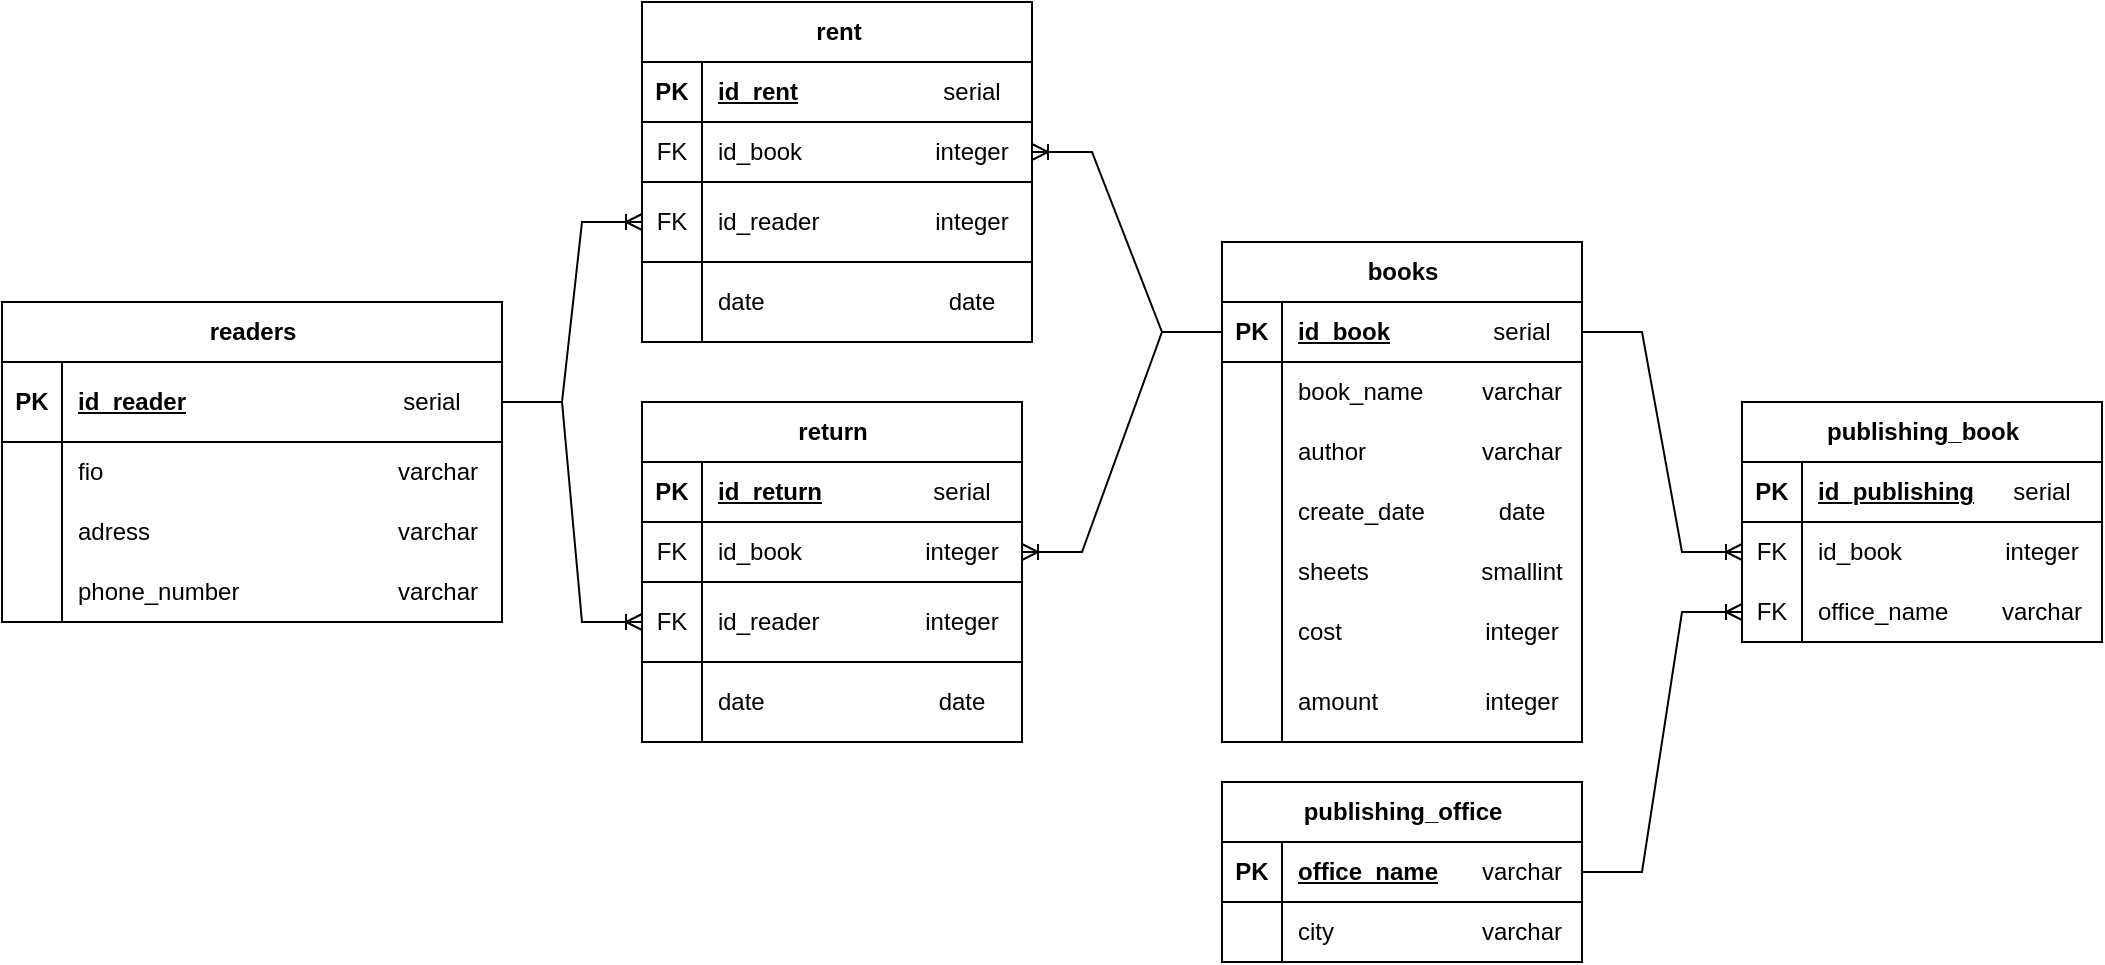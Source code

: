 <mxfile version="21.5.0" type="device">
  <diagram name="Страница 1" id="C9psjMXfkynIYIYjd8bd">
    <mxGraphModel dx="1235" dy="636" grid="1" gridSize="10" guides="1" tooltips="1" connect="1" arrows="1" fold="1" page="1" pageScale="1" pageWidth="827" pageHeight="1169" math="0" shadow="0">
      <root>
        <mxCell id="0" />
        <mxCell id="1" parent="0" />
        <mxCell id="lvax1TOjdz5wL03U1DEV-1" value="readers" style="shape=table;startSize=30;container=1;collapsible=1;childLayout=tableLayout;fixedRows=1;rowLines=0;fontStyle=1;align=center;resizeLast=1;html=1;top=0;columnLines=0;" parent="1" vertex="1">
          <mxGeometry y="220" width="250" height="160" as="geometry" />
        </mxCell>
        <mxCell id="lvax1TOjdz5wL03U1DEV-2" value="" style="shape=tableRow;horizontal=0;startSize=0;swimlaneHead=0;swimlaneBody=0;fillColor=none;collapsible=0;dropTarget=0;points=[[0,0.5],[1,0.5]];portConstraint=eastwest;top=0;left=0;right=0;bottom=1;" parent="lvax1TOjdz5wL03U1DEV-1" vertex="1">
          <mxGeometry y="30" width="250" height="40" as="geometry" />
        </mxCell>
        <mxCell id="lvax1TOjdz5wL03U1DEV-3" value="PK" style="shape=partialRectangle;connectable=0;fillColor=none;top=0;left=0;bottom=0;right=0;fontStyle=1;overflow=hidden;whiteSpace=wrap;html=1;" parent="lvax1TOjdz5wL03U1DEV-2" vertex="1">
          <mxGeometry width="30" height="40" as="geometry">
            <mxRectangle width="30" height="40" as="alternateBounds" />
          </mxGeometry>
        </mxCell>
        <mxCell id="lvax1TOjdz5wL03U1DEV-4" value="id_reader" style="shape=partialRectangle;connectable=0;fillColor=none;top=0;left=1;bottom=0;right=0;align=left;spacingLeft=6;fontStyle=5;overflow=hidden;whiteSpace=wrap;html=1;" parent="lvax1TOjdz5wL03U1DEV-2" vertex="1">
          <mxGeometry x="30" width="150" height="40" as="geometry">
            <mxRectangle width="150" height="40" as="alternateBounds" />
          </mxGeometry>
        </mxCell>
        <mxCell id="5W2odgi6DiYebKaSxfLB-4" value="serial" style="shape=partialRectangle;connectable=0;fillColor=none;top=0;left=0;bottom=0;right=0;align=center;spacingLeft=0;fontStyle=0;overflow=hidden;whiteSpace=wrap;html=1;strokeColor=default;" parent="lvax1TOjdz5wL03U1DEV-2" vertex="1">
          <mxGeometry x="180" width="70" height="40" as="geometry">
            <mxRectangle width="70" height="40" as="alternateBounds" />
          </mxGeometry>
        </mxCell>
        <mxCell id="lvax1TOjdz5wL03U1DEV-5" value="" style="shape=tableRow;horizontal=0;startSize=0;swimlaneHead=0;swimlaneBody=0;fillColor=none;collapsible=0;dropTarget=0;points=[[0,0.5],[1,0.5]];portConstraint=eastwest;top=0;left=0;right=0;bottom=0;strokeColor=default;swimlaneLine=0;rounded=0;" parent="lvax1TOjdz5wL03U1DEV-1" vertex="1">
          <mxGeometry y="70" width="250" height="30" as="geometry" />
        </mxCell>
        <mxCell id="lvax1TOjdz5wL03U1DEV-6" value="" style="shape=partialRectangle;connectable=0;fillColor=none;top=0;left=0;bottom=0;right=0;editable=1;overflow=hidden;whiteSpace=wrap;html=1;" parent="lvax1TOjdz5wL03U1DEV-5" vertex="1">
          <mxGeometry width="30" height="30" as="geometry">
            <mxRectangle width="30" height="30" as="alternateBounds" />
          </mxGeometry>
        </mxCell>
        <mxCell id="lvax1TOjdz5wL03U1DEV-7" value="fio" style="shape=partialRectangle;connectable=0;fillColor=none;top=0;left=1;bottom=0;right=0;align=left;spacingLeft=6;overflow=hidden;whiteSpace=wrap;html=1;" parent="lvax1TOjdz5wL03U1DEV-5" vertex="1">
          <mxGeometry x="30" width="150" height="30" as="geometry">
            <mxRectangle width="150" height="30" as="alternateBounds" />
          </mxGeometry>
        </mxCell>
        <mxCell id="5W2odgi6DiYebKaSxfLB-5" value="varchar" style="shape=partialRectangle;connectable=0;fillColor=none;top=0;left=0;bottom=0;right=0;align=center;spacingLeft=6;overflow=hidden;whiteSpace=wrap;html=1;" parent="lvax1TOjdz5wL03U1DEV-5" vertex="1">
          <mxGeometry x="180" width="70" height="30" as="geometry">
            <mxRectangle width="70" height="30" as="alternateBounds" />
          </mxGeometry>
        </mxCell>
        <mxCell id="lvax1TOjdz5wL03U1DEV-8" value="" style="shape=tableRow;horizontal=0;startSize=0;swimlaneHead=0;swimlaneBody=0;fillColor=none;collapsible=0;dropTarget=0;points=[[0,0.5],[1,0.5]];portConstraint=eastwest;top=0;left=0;right=0;bottom=0;" parent="lvax1TOjdz5wL03U1DEV-1" vertex="1">
          <mxGeometry y="100" width="250" height="30" as="geometry" />
        </mxCell>
        <mxCell id="lvax1TOjdz5wL03U1DEV-9" value="" style="shape=partialRectangle;connectable=0;fillColor=none;top=0;left=0;bottom=0;right=0;editable=1;overflow=hidden;whiteSpace=wrap;html=1;" parent="lvax1TOjdz5wL03U1DEV-8" vertex="1">
          <mxGeometry width="30" height="30" as="geometry">
            <mxRectangle width="30" height="30" as="alternateBounds" />
          </mxGeometry>
        </mxCell>
        <mxCell id="lvax1TOjdz5wL03U1DEV-10" value="adress" style="shape=partialRectangle;connectable=0;fillColor=none;top=0;left=1;bottom=0;right=0;align=left;spacingLeft=6;overflow=hidden;whiteSpace=wrap;html=1;" parent="lvax1TOjdz5wL03U1DEV-8" vertex="1">
          <mxGeometry x="30" width="150" height="30" as="geometry">
            <mxRectangle width="150" height="30" as="alternateBounds" />
          </mxGeometry>
        </mxCell>
        <mxCell id="5W2odgi6DiYebKaSxfLB-6" value="&lt;div style=&quot;&quot;&gt;&lt;span style=&quot;background-color: initial;&quot;&gt;varchar&lt;/span&gt;&lt;/div&gt;" style="shape=partialRectangle;connectable=0;fillColor=none;top=0;left=0;bottom=0;right=0;align=center;spacingLeft=6;overflow=hidden;whiteSpace=wrap;html=1;" parent="lvax1TOjdz5wL03U1DEV-8" vertex="1">
          <mxGeometry x="180" width="70" height="30" as="geometry">
            <mxRectangle width="70" height="30" as="alternateBounds" />
          </mxGeometry>
        </mxCell>
        <mxCell id="lvax1TOjdz5wL03U1DEV-11" value="" style="shape=tableRow;horizontal=0;startSize=0;swimlaneHead=0;swimlaneBody=0;fillColor=none;collapsible=0;dropTarget=0;points=[[0,0.5],[1,0.5]];portConstraint=eastwest;top=0;left=0;right=0;bottom=0;" parent="lvax1TOjdz5wL03U1DEV-1" vertex="1">
          <mxGeometry y="130" width="250" height="30" as="geometry" />
        </mxCell>
        <mxCell id="lvax1TOjdz5wL03U1DEV-12" value="" style="shape=partialRectangle;connectable=0;fillColor=none;top=0;left=0;bottom=0;right=0;editable=1;overflow=hidden;whiteSpace=wrap;html=1;" parent="lvax1TOjdz5wL03U1DEV-11" vertex="1">
          <mxGeometry width="30" height="30" as="geometry">
            <mxRectangle width="30" height="30" as="alternateBounds" />
          </mxGeometry>
        </mxCell>
        <mxCell id="lvax1TOjdz5wL03U1DEV-13" value="phone_number" style="shape=partialRectangle;connectable=0;fillColor=none;top=0;left=1;bottom=0;right=0;align=left;spacingLeft=6;overflow=hidden;whiteSpace=wrap;html=1;" parent="lvax1TOjdz5wL03U1DEV-11" vertex="1">
          <mxGeometry x="30" width="150" height="30" as="geometry">
            <mxRectangle width="150" height="30" as="alternateBounds" />
          </mxGeometry>
        </mxCell>
        <mxCell id="5W2odgi6DiYebKaSxfLB-7" value="varchar" style="shape=partialRectangle;connectable=0;fillColor=none;top=0;left=0;bottom=0;right=0;align=center;spacingLeft=6;overflow=hidden;whiteSpace=wrap;html=1;" parent="lvax1TOjdz5wL03U1DEV-11" vertex="1">
          <mxGeometry x="180" width="70" height="30" as="geometry">
            <mxRectangle width="70" height="30" as="alternateBounds" />
          </mxGeometry>
        </mxCell>
        <mxCell id="lvax1TOjdz5wL03U1DEV-14" value="publishing_office" style="shape=table;startSize=30;container=1;collapsible=1;childLayout=tableLayout;fixedRows=1;rowLines=0;fontStyle=1;align=center;resizeLast=1;html=1;" parent="1" vertex="1">
          <mxGeometry x="610" y="460" width="180" height="90" as="geometry" />
        </mxCell>
        <mxCell id="lvax1TOjdz5wL03U1DEV-15" value="" style="shape=tableRow;horizontal=0;startSize=0;swimlaneHead=0;swimlaneBody=0;fillColor=none;collapsible=0;dropTarget=0;points=[[0,0.5],[1,0.5]];portConstraint=eastwest;top=0;left=0;right=0;bottom=1;" parent="lvax1TOjdz5wL03U1DEV-14" vertex="1">
          <mxGeometry y="30" width="180" height="30" as="geometry" />
        </mxCell>
        <mxCell id="lvax1TOjdz5wL03U1DEV-16" value="PK" style="shape=partialRectangle;connectable=0;fillColor=none;top=0;left=0;bottom=0;right=0;fontStyle=1;overflow=hidden;whiteSpace=wrap;html=1;" parent="lvax1TOjdz5wL03U1DEV-15" vertex="1">
          <mxGeometry width="30" height="30" as="geometry">
            <mxRectangle width="30" height="30" as="alternateBounds" />
          </mxGeometry>
        </mxCell>
        <mxCell id="lvax1TOjdz5wL03U1DEV-17" value="office_name" style="shape=partialRectangle;connectable=0;fillColor=none;top=0;left=0;bottom=0;right=0;align=left;spacingLeft=6;fontStyle=5;overflow=hidden;whiteSpace=wrap;html=1;" parent="lvax1TOjdz5wL03U1DEV-15" vertex="1">
          <mxGeometry x="30" width="150" height="30" as="geometry">
            <mxRectangle width="150" height="30" as="alternateBounds" />
          </mxGeometry>
        </mxCell>
        <mxCell id="lvax1TOjdz5wL03U1DEV-18" value="" style="shape=tableRow;horizontal=0;startSize=0;swimlaneHead=0;swimlaneBody=0;fillColor=none;collapsible=0;dropTarget=0;points=[[0,0.5],[1,0.5]];portConstraint=eastwest;top=0;left=0;right=0;bottom=0;" parent="lvax1TOjdz5wL03U1DEV-14" vertex="1">
          <mxGeometry y="60" width="180" height="30" as="geometry" />
        </mxCell>
        <mxCell id="lvax1TOjdz5wL03U1DEV-19" value="" style="shape=partialRectangle;connectable=0;fillColor=none;top=0;left=0;bottom=0;right=0;editable=1;overflow=hidden;whiteSpace=wrap;html=1;" parent="lvax1TOjdz5wL03U1DEV-18" vertex="1">
          <mxGeometry width="30" height="30" as="geometry">
            <mxRectangle width="30" height="30" as="alternateBounds" />
          </mxGeometry>
        </mxCell>
        <mxCell id="lvax1TOjdz5wL03U1DEV-20" value="city" style="shape=partialRectangle;connectable=0;fillColor=none;top=0;left=0;bottom=0;right=0;align=left;spacingLeft=6;overflow=hidden;whiteSpace=wrap;html=1;" parent="lvax1TOjdz5wL03U1DEV-18" vertex="1">
          <mxGeometry x="30" width="150" height="30" as="geometry">
            <mxRectangle width="150" height="30" as="alternateBounds" />
          </mxGeometry>
        </mxCell>
        <mxCell id="lvax1TOjdz5wL03U1DEV-21" value="books" style="shape=table;startSize=30;container=1;collapsible=1;childLayout=tableLayout;fixedRows=1;rowLines=0;fontStyle=1;align=center;resizeLast=1;html=1;" parent="1" vertex="1">
          <mxGeometry x="610" y="190" width="180" height="250" as="geometry">
            <mxRectangle x="210" y="90" width="70" height="30" as="alternateBounds" />
          </mxGeometry>
        </mxCell>
        <mxCell id="lvax1TOjdz5wL03U1DEV-22" value="" style="shape=tableRow;horizontal=0;startSize=0;swimlaneHead=0;swimlaneBody=0;fillColor=none;collapsible=0;dropTarget=0;points=[[0,0.5],[1,0.5]];portConstraint=eastwest;top=0;left=0;right=0;bottom=1;" parent="lvax1TOjdz5wL03U1DEV-21" vertex="1">
          <mxGeometry y="30" width="180" height="30" as="geometry" />
        </mxCell>
        <mxCell id="lvax1TOjdz5wL03U1DEV-23" value="PK" style="shape=partialRectangle;connectable=0;fillColor=none;top=0;left=0;bottom=0;right=0;fontStyle=1;overflow=hidden;whiteSpace=wrap;html=1;" parent="lvax1TOjdz5wL03U1DEV-22" vertex="1">
          <mxGeometry width="30" height="30" as="geometry">
            <mxRectangle width="30" height="30" as="alternateBounds" />
          </mxGeometry>
        </mxCell>
        <mxCell id="lvax1TOjdz5wL03U1DEV-24" value="id_book" style="shape=partialRectangle;connectable=0;fillColor=none;top=0;left=0;bottom=0;right=0;align=left;spacingLeft=6;fontStyle=5;overflow=hidden;whiteSpace=wrap;html=1;" parent="lvax1TOjdz5wL03U1DEV-22" vertex="1">
          <mxGeometry x="30" width="150" height="30" as="geometry">
            <mxRectangle width="150" height="30" as="alternateBounds" />
          </mxGeometry>
        </mxCell>
        <mxCell id="lvax1TOjdz5wL03U1DEV-25" value="" style="shape=tableRow;horizontal=0;startSize=0;swimlaneHead=0;swimlaneBody=0;fillColor=none;collapsible=0;dropTarget=0;points=[[0,0.5],[1,0.5]];portConstraint=eastwest;top=0;left=0;right=0;bottom=0;" parent="lvax1TOjdz5wL03U1DEV-21" vertex="1">
          <mxGeometry y="60" width="180" height="30" as="geometry" />
        </mxCell>
        <mxCell id="lvax1TOjdz5wL03U1DEV-26" value="" style="shape=partialRectangle;connectable=0;fillColor=none;top=0;left=0;bottom=0;right=0;editable=1;overflow=hidden;whiteSpace=wrap;html=1;" parent="lvax1TOjdz5wL03U1DEV-25" vertex="1">
          <mxGeometry width="30" height="30" as="geometry">
            <mxRectangle width="30" height="30" as="alternateBounds" />
          </mxGeometry>
        </mxCell>
        <mxCell id="lvax1TOjdz5wL03U1DEV-27" value="book_name" style="shape=partialRectangle;connectable=0;fillColor=none;top=0;left=0;bottom=0;right=0;align=left;spacingLeft=6;overflow=hidden;whiteSpace=wrap;html=1;" parent="lvax1TOjdz5wL03U1DEV-25" vertex="1">
          <mxGeometry x="30" width="150" height="30" as="geometry">
            <mxRectangle width="150" height="30" as="alternateBounds" />
          </mxGeometry>
        </mxCell>
        <mxCell id="lvax1TOjdz5wL03U1DEV-28" value="" style="shape=tableRow;horizontal=0;startSize=0;swimlaneHead=0;swimlaneBody=0;fillColor=none;collapsible=0;dropTarget=0;points=[[0,0.5],[1,0.5]];portConstraint=eastwest;top=0;left=0;right=0;bottom=0;" parent="lvax1TOjdz5wL03U1DEV-21" vertex="1">
          <mxGeometry y="90" width="180" height="30" as="geometry" />
        </mxCell>
        <mxCell id="lvax1TOjdz5wL03U1DEV-29" value="" style="shape=partialRectangle;connectable=0;fillColor=none;top=0;left=0;bottom=0;right=0;editable=1;overflow=hidden;whiteSpace=wrap;html=1;" parent="lvax1TOjdz5wL03U1DEV-28" vertex="1">
          <mxGeometry width="30" height="30" as="geometry">
            <mxRectangle width="30" height="30" as="alternateBounds" />
          </mxGeometry>
        </mxCell>
        <mxCell id="lvax1TOjdz5wL03U1DEV-30" value="author" style="shape=partialRectangle;connectable=0;fillColor=none;top=0;left=0;bottom=0;right=0;align=left;spacingLeft=6;overflow=hidden;whiteSpace=wrap;html=1;" parent="lvax1TOjdz5wL03U1DEV-28" vertex="1">
          <mxGeometry x="30" width="150" height="30" as="geometry">
            <mxRectangle width="150" height="30" as="alternateBounds" />
          </mxGeometry>
        </mxCell>
        <mxCell id="lvax1TOjdz5wL03U1DEV-31" value="" style="shape=tableRow;horizontal=0;startSize=0;swimlaneHead=0;swimlaneBody=0;fillColor=none;collapsible=0;dropTarget=0;points=[[0,0.5],[1,0.5]];portConstraint=eastwest;top=0;left=0;right=0;bottom=0;" parent="lvax1TOjdz5wL03U1DEV-21" vertex="1">
          <mxGeometry y="120" width="180" height="30" as="geometry" />
        </mxCell>
        <mxCell id="lvax1TOjdz5wL03U1DEV-32" value="" style="shape=partialRectangle;connectable=0;fillColor=none;top=0;left=0;bottom=0;right=0;editable=1;overflow=hidden;whiteSpace=wrap;html=1;" parent="lvax1TOjdz5wL03U1DEV-31" vertex="1">
          <mxGeometry width="30" height="30" as="geometry">
            <mxRectangle width="30" height="30" as="alternateBounds" />
          </mxGeometry>
        </mxCell>
        <mxCell id="lvax1TOjdz5wL03U1DEV-33" value="create_date" style="shape=partialRectangle;connectable=0;fillColor=none;top=0;left=0;bottom=0;right=0;align=left;spacingLeft=6;overflow=hidden;whiteSpace=wrap;html=1;" parent="lvax1TOjdz5wL03U1DEV-31" vertex="1">
          <mxGeometry x="30" width="150" height="30" as="geometry">
            <mxRectangle width="150" height="30" as="alternateBounds" />
          </mxGeometry>
        </mxCell>
        <mxCell id="lvax1TOjdz5wL03U1DEV-34" style="shape=tableRow;horizontal=0;startSize=0;swimlaneHead=0;swimlaneBody=0;fillColor=none;collapsible=0;dropTarget=0;points=[[0,0.5],[1,0.5]];portConstraint=eastwest;top=0;left=0;right=0;bottom=0;" parent="lvax1TOjdz5wL03U1DEV-21" vertex="1">
          <mxGeometry y="150" width="180" height="30" as="geometry" />
        </mxCell>
        <mxCell id="lvax1TOjdz5wL03U1DEV-35" style="shape=partialRectangle;connectable=0;fillColor=none;top=0;left=0;bottom=0;right=0;editable=1;overflow=hidden;whiteSpace=wrap;html=1;" parent="lvax1TOjdz5wL03U1DEV-34" vertex="1">
          <mxGeometry width="30" height="30" as="geometry">
            <mxRectangle width="30" height="30" as="alternateBounds" />
          </mxGeometry>
        </mxCell>
        <mxCell id="lvax1TOjdz5wL03U1DEV-36" value="sheets" style="shape=partialRectangle;connectable=0;fillColor=none;top=0;left=0;bottom=0;right=0;align=left;spacingLeft=6;overflow=hidden;whiteSpace=wrap;html=1;" parent="lvax1TOjdz5wL03U1DEV-34" vertex="1">
          <mxGeometry x="30" width="150" height="30" as="geometry">
            <mxRectangle width="150" height="30" as="alternateBounds" />
          </mxGeometry>
        </mxCell>
        <mxCell id="lvax1TOjdz5wL03U1DEV-37" style="shape=tableRow;horizontal=0;startSize=0;swimlaneHead=0;swimlaneBody=0;fillColor=none;collapsible=0;dropTarget=0;points=[[0,0.5],[1,0.5]];portConstraint=eastwest;top=0;left=0;right=0;bottom=0;" parent="lvax1TOjdz5wL03U1DEV-21" vertex="1">
          <mxGeometry y="180" width="180" height="30" as="geometry" />
        </mxCell>
        <mxCell id="lvax1TOjdz5wL03U1DEV-38" style="shape=partialRectangle;connectable=0;fillColor=none;top=0;left=0;bottom=0;right=0;editable=1;overflow=hidden;whiteSpace=wrap;html=1;" parent="lvax1TOjdz5wL03U1DEV-37" vertex="1">
          <mxGeometry width="30" height="30" as="geometry">
            <mxRectangle width="30" height="30" as="alternateBounds" />
          </mxGeometry>
        </mxCell>
        <mxCell id="lvax1TOjdz5wL03U1DEV-39" value="cost" style="shape=partialRectangle;connectable=0;fillColor=none;top=0;left=0;bottom=0;right=0;align=left;spacingLeft=6;overflow=hidden;whiteSpace=wrap;html=1;" parent="lvax1TOjdz5wL03U1DEV-37" vertex="1">
          <mxGeometry x="30" width="150" height="30" as="geometry">
            <mxRectangle width="150" height="30" as="alternateBounds" />
          </mxGeometry>
        </mxCell>
        <mxCell id="lvax1TOjdz5wL03U1DEV-40" style="shape=tableRow;horizontal=0;startSize=0;swimlaneHead=0;swimlaneBody=0;fillColor=none;collapsible=0;dropTarget=0;points=[[0,0.5],[1,0.5]];portConstraint=eastwest;top=0;left=0;right=0;bottom=0;" parent="lvax1TOjdz5wL03U1DEV-21" vertex="1">
          <mxGeometry y="210" width="180" height="40" as="geometry" />
        </mxCell>
        <mxCell id="lvax1TOjdz5wL03U1DEV-41" style="shape=partialRectangle;connectable=0;fillColor=none;top=0;left=0;bottom=0;right=0;editable=1;overflow=hidden;whiteSpace=wrap;html=1;" parent="lvax1TOjdz5wL03U1DEV-40" vertex="1">
          <mxGeometry width="30" height="40" as="geometry">
            <mxRectangle width="30" height="40" as="alternateBounds" />
          </mxGeometry>
        </mxCell>
        <mxCell id="lvax1TOjdz5wL03U1DEV-42" value="amount" style="shape=partialRectangle;connectable=0;fillColor=none;top=0;left=0;bottom=0;right=0;align=left;spacingLeft=6;overflow=hidden;whiteSpace=wrap;html=1;" parent="lvax1TOjdz5wL03U1DEV-40" vertex="1">
          <mxGeometry x="30" width="150" height="40" as="geometry">
            <mxRectangle width="150" height="40" as="alternateBounds" />
          </mxGeometry>
        </mxCell>
        <mxCell id="lvax1TOjdz5wL03U1DEV-46" value="rent" style="shape=table;startSize=30;container=1;collapsible=1;childLayout=tableLayout;fixedRows=1;rowLines=0;fontStyle=1;align=center;resizeLast=1;html=1;strokeColor=default;fontFamily=Helvetica;fontSize=12;fontColor=default;fillColor=default;" parent="1" vertex="1">
          <mxGeometry x="320" y="70" width="195" height="170" as="geometry">
            <mxRectangle x="350" y="250" width="110" height="30" as="alternateBounds" />
          </mxGeometry>
        </mxCell>
        <mxCell id="lvax1TOjdz5wL03U1DEV-56" style="shape=tableRow;horizontal=0;startSize=0;swimlaneHead=0;swimlaneBody=0;fillColor=none;collapsible=0;dropTarget=0;points=[[0,0.5],[1,0.5]];portConstraint=eastwest;top=0;left=0;right=0;bottom=1;strokeColor=default;fontFamily=Helvetica;fontSize=12;fontColor=default;html=1;" parent="lvax1TOjdz5wL03U1DEV-46" vertex="1">
          <mxGeometry y="30" width="195" height="30" as="geometry" />
        </mxCell>
        <mxCell id="lvax1TOjdz5wL03U1DEV-57" value="PK" style="shape=partialRectangle;connectable=0;fillColor=none;top=0;left=0;bottom=0;right=0;fontStyle=1;overflow=hidden;whiteSpace=wrap;html=1;strokeColor=default;fontFamily=Helvetica;fontSize=12;fontColor=default;startSize=30;" parent="lvax1TOjdz5wL03U1DEV-56" vertex="1">
          <mxGeometry width="30" height="30" as="geometry">
            <mxRectangle width="30" height="30" as="alternateBounds" />
          </mxGeometry>
        </mxCell>
        <mxCell id="lvax1TOjdz5wL03U1DEV-58" value="id_rent" style="shape=partialRectangle;connectable=0;fillColor=none;top=0;left=0;bottom=0;right=0;align=left;spacingLeft=6;fontStyle=5;overflow=hidden;whiteSpace=wrap;html=1;strokeColor=default;fontFamily=Helvetica;fontSize=12;fontColor=default;startSize=30;" parent="lvax1TOjdz5wL03U1DEV-56" vertex="1">
          <mxGeometry x="30" width="165" height="30" as="geometry">
            <mxRectangle width="165" height="30" as="alternateBounds" />
          </mxGeometry>
        </mxCell>
        <mxCell id="lvax1TOjdz5wL03U1DEV-47" value="" style="shape=tableRow;horizontal=0;startSize=0;swimlaneHead=0;swimlaneBody=0;fillColor=none;collapsible=0;dropTarget=0;points=[[0,0.5],[1,0.5]];portConstraint=eastwest;top=0;left=0;right=0;bottom=1;strokeColor=default;fontFamily=Helvetica;fontSize=12;fontColor=default;html=1;" parent="lvax1TOjdz5wL03U1DEV-46" vertex="1">
          <mxGeometry y="60" width="195" height="30" as="geometry" />
        </mxCell>
        <mxCell id="lvax1TOjdz5wL03U1DEV-48" value="FK" style="shape=partialRectangle;connectable=0;fillColor=none;top=0;left=0;bottom=0;right=0;fontStyle=0;overflow=hidden;whiteSpace=wrap;html=1;strokeColor=default;fontFamily=Helvetica;fontSize=12;fontColor=default;startSize=30;" parent="lvax1TOjdz5wL03U1DEV-47" vertex="1">
          <mxGeometry width="30" height="30" as="geometry">
            <mxRectangle width="30" height="30" as="alternateBounds" />
          </mxGeometry>
        </mxCell>
        <mxCell id="lvax1TOjdz5wL03U1DEV-49" value="id_book" style="shape=partialRectangle;connectable=0;fillColor=none;top=0;left=0;bottom=0;right=0;align=left;spacingLeft=6;fontStyle=0;overflow=hidden;whiteSpace=wrap;html=1;strokeColor=default;fontFamily=Helvetica;fontSize=12;fontColor=default;startSize=30;" parent="lvax1TOjdz5wL03U1DEV-47" vertex="1">
          <mxGeometry x="30" width="165" height="30" as="geometry">
            <mxRectangle width="165" height="30" as="alternateBounds" />
          </mxGeometry>
        </mxCell>
        <mxCell id="lvax1TOjdz5wL03U1DEV-50" style="shape=tableRow;horizontal=0;startSize=0;swimlaneHead=0;swimlaneBody=0;fillColor=none;collapsible=0;dropTarget=0;points=[[0,0.5],[1,0.5]];portConstraint=eastwest;top=0;left=0;right=0;bottom=1;strokeColor=default;fontFamily=Helvetica;fontSize=12;fontColor=default;html=1;" parent="lvax1TOjdz5wL03U1DEV-46" vertex="1">
          <mxGeometry y="90" width="195" height="40" as="geometry" />
        </mxCell>
        <mxCell id="lvax1TOjdz5wL03U1DEV-51" value="FK" style="shape=partialRectangle;connectable=0;fillColor=none;top=0;left=0;bottom=0;right=0;fontStyle=0;overflow=hidden;whiteSpace=wrap;html=1;strokeColor=default;fontFamily=Helvetica;fontSize=12;fontColor=default;startSize=30;" parent="lvax1TOjdz5wL03U1DEV-50" vertex="1">
          <mxGeometry width="30" height="40" as="geometry">
            <mxRectangle width="30" height="40" as="alternateBounds" />
          </mxGeometry>
        </mxCell>
        <mxCell id="lvax1TOjdz5wL03U1DEV-52" value="id_reader" style="shape=partialRectangle;connectable=0;fillColor=none;top=0;left=0;bottom=0;right=0;align=left;spacingLeft=6;fontStyle=0;overflow=hidden;whiteSpace=wrap;html=1;strokeColor=default;fontFamily=Helvetica;fontSize=12;fontColor=default;startSize=30;" parent="lvax1TOjdz5wL03U1DEV-50" vertex="1">
          <mxGeometry x="30" width="165" height="40" as="geometry">
            <mxRectangle width="165" height="40" as="alternateBounds" />
          </mxGeometry>
        </mxCell>
        <mxCell id="_9IWaqFD_Abrg-qLk-y0-1" style="shape=tableRow;horizontal=0;startSize=0;swimlaneHead=0;swimlaneBody=0;fillColor=none;collapsible=0;dropTarget=0;points=[[0,0.5],[1,0.5]];portConstraint=eastwest;top=0;left=0;right=0;bottom=1;strokeColor=default;fontFamily=Helvetica;fontSize=12;fontColor=default;html=1;" parent="lvax1TOjdz5wL03U1DEV-46" vertex="1">
          <mxGeometry y="130" width="195" height="40" as="geometry" />
        </mxCell>
        <mxCell id="_9IWaqFD_Abrg-qLk-y0-2" style="shape=partialRectangle;connectable=0;fillColor=none;top=0;left=0;bottom=0;right=0;fontStyle=0;overflow=hidden;whiteSpace=wrap;html=1;strokeColor=default;fontFamily=Helvetica;fontSize=12;fontColor=default;startSize=30;" parent="_9IWaqFD_Abrg-qLk-y0-1" vertex="1">
          <mxGeometry width="30" height="40" as="geometry">
            <mxRectangle width="30" height="40" as="alternateBounds" />
          </mxGeometry>
        </mxCell>
        <mxCell id="_9IWaqFD_Abrg-qLk-y0-3" value="date" style="shape=partialRectangle;connectable=0;fillColor=none;top=0;left=0;bottom=0;right=0;align=left;spacingLeft=6;fontStyle=0;overflow=hidden;whiteSpace=wrap;html=1;strokeColor=default;fontFamily=Helvetica;fontSize=12;fontColor=default;startSize=30;" parent="_9IWaqFD_Abrg-qLk-y0-1" vertex="1">
          <mxGeometry x="30" width="165" height="40" as="geometry">
            <mxRectangle width="165" height="40" as="alternateBounds" />
          </mxGeometry>
        </mxCell>
        <mxCell id="lvax1TOjdz5wL03U1DEV-59" value="" style="edgeStyle=entityRelationEdgeStyle;fontSize=12;html=1;endArrow=ERoneToMany;rounded=0;entryX=0;entryY=0.5;entryDx=0;entryDy=0;exitX=1;exitY=0.5;exitDx=0;exitDy=0;" parent="1" target="lvax1TOjdz5wL03U1DEV-50" edge="1" source="lvax1TOjdz5wL03U1DEV-2">
          <mxGeometry width="100" height="100" relative="1" as="geometry">
            <mxPoint x="290" y="260" as="sourcePoint" />
            <mxPoint x="370" y="120" as="targetPoint" />
          </mxGeometry>
        </mxCell>
        <mxCell id="lvax1TOjdz5wL03U1DEV-61" value="" style="edgeStyle=entityRelationEdgeStyle;fontSize=12;html=1;endArrow=ERoneToMany;rounded=0;exitX=0;exitY=0.5;exitDx=0;exitDy=0;entryX=1;entryY=0.5;entryDx=0;entryDy=0;" parent="1" source="lvax1TOjdz5wL03U1DEV-22" target="teFGG5ci8ibC8umhracH-11" edge="1">
          <mxGeometry width="100" height="100" relative="1" as="geometry">
            <mxPoint x="360" y="430" as="sourcePoint" />
            <mxPoint x="580" y="140" as="targetPoint" />
          </mxGeometry>
        </mxCell>
        <mxCell id="_9IWaqFD_Abrg-qLk-y0-7" value="return" style="shape=table;startSize=30;container=1;collapsible=1;childLayout=tableLayout;fixedRows=1;rowLines=0;fontStyle=1;align=center;resizeLast=1;html=1;strokeColor=default;fontFamily=Helvetica;fontSize=12;fontColor=default;fillColor=default;" parent="1" vertex="1">
          <mxGeometry x="320" y="270" width="190" height="170" as="geometry">
            <mxRectangle x="350" y="250" width="110" height="30" as="alternateBounds" />
          </mxGeometry>
        </mxCell>
        <mxCell id="_9IWaqFD_Abrg-qLk-y0-8" style="shape=tableRow;horizontal=0;startSize=0;swimlaneHead=0;swimlaneBody=0;fillColor=none;collapsible=0;dropTarget=0;points=[[0,0.5],[1,0.5]];portConstraint=eastwest;top=0;left=0;right=0;bottom=1;strokeColor=default;fontFamily=Helvetica;fontSize=12;fontColor=default;html=1;" parent="_9IWaqFD_Abrg-qLk-y0-7" vertex="1">
          <mxGeometry y="30" width="190" height="30" as="geometry" />
        </mxCell>
        <mxCell id="_9IWaqFD_Abrg-qLk-y0-9" value="PK" style="shape=partialRectangle;connectable=0;fillColor=none;top=0;left=0;bottom=0;right=0;fontStyle=1;overflow=hidden;whiteSpace=wrap;html=1;strokeColor=default;fontFamily=Helvetica;fontSize=12;fontColor=default;startSize=30;" parent="_9IWaqFD_Abrg-qLk-y0-8" vertex="1">
          <mxGeometry width="30" height="30" as="geometry">
            <mxRectangle width="30" height="30" as="alternateBounds" />
          </mxGeometry>
        </mxCell>
        <mxCell id="_9IWaqFD_Abrg-qLk-y0-10" value="id_return" style="shape=partialRectangle;connectable=0;fillColor=none;top=0;left=0;bottom=0;right=0;align=left;spacingLeft=6;fontStyle=5;overflow=hidden;whiteSpace=wrap;html=1;strokeColor=default;fontFamily=Helvetica;fontSize=12;fontColor=default;startSize=30;" parent="_9IWaqFD_Abrg-qLk-y0-8" vertex="1">
          <mxGeometry x="30" width="160" height="30" as="geometry">
            <mxRectangle width="160" height="30" as="alternateBounds" />
          </mxGeometry>
        </mxCell>
        <mxCell id="_9IWaqFD_Abrg-qLk-y0-11" value="" style="shape=tableRow;horizontal=0;startSize=0;swimlaneHead=0;swimlaneBody=0;fillColor=none;collapsible=0;dropTarget=0;points=[[0,0.5],[1,0.5]];portConstraint=eastwest;top=0;left=0;right=0;bottom=1;strokeColor=default;fontFamily=Helvetica;fontSize=12;fontColor=default;html=1;" parent="_9IWaqFD_Abrg-qLk-y0-7" vertex="1">
          <mxGeometry y="60" width="190" height="30" as="geometry" />
        </mxCell>
        <mxCell id="_9IWaqFD_Abrg-qLk-y0-12" value="FK" style="shape=partialRectangle;connectable=0;fillColor=none;top=0;left=0;bottom=0;right=0;fontStyle=0;overflow=hidden;whiteSpace=wrap;html=1;strokeColor=default;fontFamily=Helvetica;fontSize=12;fontColor=default;startSize=30;" parent="_9IWaqFD_Abrg-qLk-y0-11" vertex="1">
          <mxGeometry width="30" height="30" as="geometry">
            <mxRectangle width="30" height="30" as="alternateBounds" />
          </mxGeometry>
        </mxCell>
        <mxCell id="_9IWaqFD_Abrg-qLk-y0-13" value="id_book" style="shape=partialRectangle;connectable=0;fillColor=none;top=0;left=0;bottom=0;right=0;align=left;spacingLeft=6;fontStyle=0;overflow=hidden;whiteSpace=wrap;html=1;strokeColor=default;fontFamily=Helvetica;fontSize=12;fontColor=default;startSize=30;" parent="_9IWaqFD_Abrg-qLk-y0-11" vertex="1">
          <mxGeometry x="30" width="160" height="30" as="geometry">
            <mxRectangle width="160" height="30" as="alternateBounds" />
          </mxGeometry>
        </mxCell>
        <mxCell id="_9IWaqFD_Abrg-qLk-y0-14" style="shape=tableRow;horizontal=0;startSize=0;swimlaneHead=0;swimlaneBody=0;fillColor=none;collapsible=0;dropTarget=0;points=[[0,0.5],[1,0.5]];portConstraint=eastwest;top=0;left=0;right=0;bottom=1;strokeColor=default;fontFamily=Helvetica;fontSize=12;fontColor=default;html=1;" parent="_9IWaqFD_Abrg-qLk-y0-7" vertex="1">
          <mxGeometry y="90" width="190" height="40" as="geometry" />
        </mxCell>
        <mxCell id="_9IWaqFD_Abrg-qLk-y0-15" value="FK" style="shape=partialRectangle;connectable=0;fillColor=none;top=0;left=0;bottom=0;right=0;fontStyle=0;overflow=hidden;whiteSpace=wrap;html=1;strokeColor=default;fontFamily=Helvetica;fontSize=12;fontColor=default;startSize=30;" parent="_9IWaqFD_Abrg-qLk-y0-14" vertex="1">
          <mxGeometry width="30" height="40" as="geometry">
            <mxRectangle width="30" height="40" as="alternateBounds" />
          </mxGeometry>
        </mxCell>
        <mxCell id="_9IWaqFD_Abrg-qLk-y0-16" value="id_reader" style="shape=partialRectangle;connectable=0;fillColor=none;top=0;left=0;bottom=0;right=0;align=left;spacingLeft=6;fontStyle=0;overflow=hidden;whiteSpace=wrap;html=1;strokeColor=default;fontFamily=Helvetica;fontSize=12;fontColor=default;startSize=30;" parent="_9IWaqFD_Abrg-qLk-y0-14" vertex="1">
          <mxGeometry x="30" width="160" height="40" as="geometry">
            <mxRectangle width="160" height="40" as="alternateBounds" />
          </mxGeometry>
        </mxCell>
        <mxCell id="_9IWaqFD_Abrg-qLk-y0-17" style="shape=tableRow;horizontal=0;startSize=0;swimlaneHead=0;swimlaneBody=0;fillColor=none;collapsible=0;dropTarget=0;points=[[0,0.5],[1,0.5]];portConstraint=eastwest;top=0;left=0;right=0;bottom=1;strokeColor=default;fontFamily=Helvetica;fontSize=12;fontColor=default;html=1;" parent="_9IWaqFD_Abrg-qLk-y0-7" vertex="1">
          <mxGeometry y="130" width="190" height="40" as="geometry" />
        </mxCell>
        <mxCell id="_9IWaqFD_Abrg-qLk-y0-18" style="shape=partialRectangle;connectable=0;fillColor=none;top=0;left=0;bottom=0;right=0;fontStyle=0;overflow=hidden;whiteSpace=wrap;html=1;strokeColor=default;fontFamily=Helvetica;fontSize=12;fontColor=default;startSize=30;" parent="_9IWaqFD_Abrg-qLk-y0-17" vertex="1">
          <mxGeometry width="30" height="40" as="geometry">
            <mxRectangle width="30" height="40" as="alternateBounds" />
          </mxGeometry>
        </mxCell>
        <mxCell id="_9IWaqFD_Abrg-qLk-y0-19" value="date" style="shape=partialRectangle;connectable=0;fillColor=none;top=0;left=0;bottom=0;right=0;align=left;spacingLeft=6;fontStyle=0;overflow=hidden;whiteSpace=wrap;html=1;strokeColor=default;fontFamily=Helvetica;fontSize=12;fontColor=default;startSize=30;" parent="_9IWaqFD_Abrg-qLk-y0-17" vertex="1">
          <mxGeometry x="30" width="160" height="40" as="geometry">
            <mxRectangle width="160" height="40" as="alternateBounds" />
          </mxGeometry>
        </mxCell>
        <mxCell id="_9IWaqFD_Abrg-qLk-y0-20" value="" style="edgeStyle=entityRelationEdgeStyle;fontSize=12;html=1;endArrow=ERoneToMany;rounded=0;entryX=0;entryY=0.5;entryDx=0;entryDy=0;exitX=1;exitY=0.5;exitDx=0;exitDy=0;" parent="1" source="lvax1TOjdz5wL03U1DEV-2" target="_9IWaqFD_Abrg-qLk-y0-14" edge="1">
          <mxGeometry width="100" height="100" relative="1" as="geometry">
            <mxPoint x="290" y="260" as="sourcePoint" />
            <mxPoint x="340" y="190" as="targetPoint" />
          </mxGeometry>
        </mxCell>
        <mxCell id="_9IWaqFD_Abrg-qLk-y0-21" value="" style="edgeStyle=entityRelationEdgeStyle;fontSize=12;html=1;endArrow=ERoneToMany;rounded=0;exitX=0;exitY=0.5;exitDx=0;exitDy=0;entryX=1;entryY=0.5;entryDx=0;entryDy=0;" parent="1" source="lvax1TOjdz5wL03U1DEV-22" target="teFGG5ci8ibC8umhracH-17" edge="1">
          <mxGeometry width="100" height="100" relative="1" as="geometry">
            <mxPoint x="620" y="275" as="sourcePoint" />
            <mxPoint x="570" y="340" as="targetPoint" />
          </mxGeometry>
        </mxCell>
        <mxCell id="_9IWaqFD_Abrg-qLk-y0-22" value="publishing_book" style="shape=table;startSize=30;container=1;collapsible=1;childLayout=tableLayout;fixedRows=1;rowLines=0;fontStyle=1;align=center;resizeLast=1;html=1;" parent="1" vertex="1">
          <mxGeometry x="870" y="270" width="180" height="120" as="geometry" />
        </mxCell>
        <mxCell id="_9IWaqFD_Abrg-qLk-y0-23" value="" style="shape=tableRow;horizontal=0;startSize=0;swimlaneHead=0;swimlaneBody=0;fillColor=none;collapsible=0;dropTarget=0;points=[[0,0.5],[1,0.5]];portConstraint=eastwest;top=0;left=0;right=0;bottom=1;" parent="_9IWaqFD_Abrg-qLk-y0-22" vertex="1">
          <mxGeometry y="30" width="180" height="30" as="geometry" />
        </mxCell>
        <mxCell id="_9IWaqFD_Abrg-qLk-y0-24" value="PK" style="shape=partialRectangle;connectable=0;fillColor=none;top=0;left=0;bottom=0;right=0;fontStyle=1;overflow=hidden;whiteSpace=wrap;html=1;" parent="_9IWaqFD_Abrg-qLk-y0-23" vertex="1">
          <mxGeometry width="30" height="30" as="geometry">
            <mxRectangle width="30" height="30" as="alternateBounds" />
          </mxGeometry>
        </mxCell>
        <mxCell id="_9IWaqFD_Abrg-qLk-y0-25" value="id_publishing" style="shape=partialRectangle;connectable=0;fillColor=none;top=0;left=0;bottom=0;right=0;align=left;spacingLeft=6;fontStyle=5;overflow=hidden;whiteSpace=wrap;html=1;" parent="_9IWaqFD_Abrg-qLk-y0-23" vertex="1">
          <mxGeometry x="30" width="150" height="30" as="geometry">
            <mxRectangle width="150" height="30" as="alternateBounds" />
          </mxGeometry>
        </mxCell>
        <mxCell id="_9IWaqFD_Abrg-qLk-y0-26" value="" style="shape=tableRow;horizontal=0;startSize=0;swimlaneHead=0;swimlaneBody=0;fillColor=none;collapsible=0;dropTarget=0;points=[[0,0.5],[1,0.5]];portConstraint=eastwest;top=0;left=0;right=0;bottom=0;" parent="_9IWaqFD_Abrg-qLk-y0-22" vertex="1">
          <mxGeometry y="60" width="180" height="30" as="geometry" />
        </mxCell>
        <mxCell id="_9IWaqFD_Abrg-qLk-y0-27" value="FK" style="shape=partialRectangle;connectable=0;fillColor=none;top=0;left=0;bottom=0;right=0;editable=1;overflow=hidden;whiteSpace=wrap;html=1;" parent="_9IWaqFD_Abrg-qLk-y0-26" vertex="1">
          <mxGeometry width="30" height="30" as="geometry">
            <mxRectangle width="30" height="30" as="alternateBounds" />
          </mxGeometry>
        </mxCell>
        <mxCell id="_9IWaqFD_Abrg-qLk-y0-28" value="id_book" style="shape=partialRectangle;connectable=0;fillColor=none;top=0;left=0;bottom=0;right=0;align=left;spacingLeft=6;overflow=hidden;whiteSpace=wrap;html=1;" parent="_9IWaqFD_Abrg-qLk-y0-26" vertex="1">
          <mxGeometry x="30" width="150" height="30" as="geometry">
            <mxRectangle width="150" height="30" as="alternateBounds" />
          </mxGeometry>
        </mxCell>
        <mxCell id="_9IWaqFD_Abrg-qLk-y0-29" value="" style="shape=tableRow;horizontal=0;startSize=0;swimlaneHead=0;swimlaneBody=0;fillColor=none;collapsible=0;dropTarget=0;points=[[0,0.5],[1,0.5]];portConstraint=eastwest;top=0;left=0;right=0;bottom=0;" parent="_9IWaqFD_Abrg-qLk-y0-22" vertex="1">
          <mxGeometry y="90" width="180" height="30" as="geometry" />
        </mxCell>
        <mxCell id="_9IWaqFD_Abrg-qLk-y0-30" value="FK" style="shape=partialRectangle;connectable=0;fillColor=none;top=0;left=0;bottom=0;right=0;editable=1;overflow=hidden;whiteSpace=wrap;html=1;" parent="_9IWaqFD_Abrg-qLk-y0-29" vertex="1">
          <mxGeometry width="30" height="30" as="geometry">
            <mxRectangle width="30" height="30" as="alternateBounds" />
          </mxGeometry>
        </mxCell>
        <mxCell id="_9IWaqFD_Abrg-qLk-y0-31" value="office_name" style="shape=partialRectangle;connectable=0;fillColor=none;top=0;left=0;bottom=0;right=0;align=left;spacingLeft=6;overflow=hidden;whiteSpace=wrap;html=1;" parent="_9IWaqFD_Abrg-qLk-y0-29" vertex="1">
          <mxGeometry x="30" width="150" height="30" as="geometry">
            <mxRectangle width="150" height="30" as="alternateBounds" />
          </mxGeometry>
        </mxCell>
        <mxCell id="_9IWaqFD_Abrg-qLk-y0-35" value="" style="edgeStyle=entityRelationEdgeStyle;fontSize=12;html=1;endArrow=ERoneToMany;rounded=0;entryX=0;entryY=0.5;entryDx=0;entryDy=0;exitX=1;exitY=0.5;exitDx=0;exitDy=0;" parent="1" source="lvax1TOjdz5wL03U1DEV-22" target="_9IWaqFD_Abrg-qLk-y0-26" edge="1">
          <mxGeometry width="100" height="100" relative="1" as="geometry">
            <mxPoint x="820" y="220" as="sourcePoint" />
            <mxPoint x="870" y="160" as="targetPoint" />
          </mxGeometry>
        </mxCell>
        <mxCell id="_9IWaqFD_Abrg-qLk-y0-36" value="" style="edgeStyle=entityRelationEdgeStyle;fontSize=12;html=1;endArrow=ERoneToMany;rounded=0;entryX=0;entryY=0.5;entryDx=0;entryDy=0;exitX=1;exitY=0.5;exitDx=0;exitDy=0;" parent="1" source="lvax1TOjdz5wL03U1DEV-15" target="_9IWaqFD_Abrg-qLk-y0-29" edge="1">
          <mxGeometry width="100" height="100" relative="1" as="geometry">
            <mxPoint x="800" y="275" as="sourcePoint" />
            <mxPoint x="880" y="305" as="targetPoint" />
          </mxGeometry>
        </mxCell>
        <mxCell id="teFGG5ci8ibC8umhracH-10" value="serial" style="text;html=1;strokeColor=none;fillColor=none;align=center;verticalAlign=middle;whiteSpace=wrap;rounded=0;" vertex="1" parent="1">
          <mxGeometry x="455" y="100" width="60" height="30" as="geometry" />
        </mxCell>
        <mxCell id="teFGG5ci8ibC8umhracH-11" value="integer" style="text;html=1;strokeColor=none;fillColor=none;align=center;verticalAlign=middle;whiteSpace=wrap;rounded=0;" vertex="1" parent="1">
          <mxGeometry x="455" y="130" width="60" height="30" as="geometry" />
        </mxCell>
        <mxCell id="teFGG5ci8ibC8umhracH-12" value="integer" style="text;html=1;strokeColor=none;fillColor=none;align=center;verticalAlign=middle;whiteSpace=wrap;rounded=0;" vertex="1" parent="1">
          <mxGeometry x="450" y="360" width="60" height="40" as="geometry" />
        </mxCell>
        <mxCell id="teFGG5ci8ibC8umhracH-13" value="date" style="text;html=1;strokeColor=none;fillColor=none;align=center;verticalAlign=middle;whiteSpace=wrap;rounded=0;" vertex="1" parent="1">
          <mxGeometry x="455" y="200" width="60" height="40" as="geometry" />
        </mxCell>
        <mxCell id="teFGG5ci8ibC8umhracH-15" value="date" style="text;html=1;strokeColor=none;fillColor=none;align=center;verticalAlign=middle;whiteSpace=wrap;rounded=0;" vertex="1" parent="1">
          <mxGeometry x="450" y="400" width="60" height="40" as="geometry" />
        </mxCell>
        <mxCell id="teFGG5ci8ibC8umhracH-16" value="integer" style="text;html=1;strokeColor=none;fillColor=none;align=center;verticalAlign=middle;whiteSpace=wrap;rounded=0;" vertex="1" parent="1">
          <mxGeometry x="455" y="160" width="60" height="40" as="geometry" />
        </mxCell>
        <mxCell id="teFGG5ci8ibC8umhracH-17" value="integer" style="text;html=1;strokeColor=none;fillColor=none;align=center;verticalAlign=middle;whiteSpace=wrap;rounded=0;" vertex="1" parent="1">
          <mxGeometry x="450" y="330" width="60" height="30" as="geometry" />
        </mxCell>
        <mxCell id="teFGG5ci8ibC8umhracH-18" value="serial" style="text;html=1;strokeColor=none;fillColor=none;align=center;verticalAlign=middle;whiteSpace=wrap;rounded=0;" vertex="1" parent="1">
          <mxGeometry x="450" y="300" width="60" height="30" as="geometry" />
        </mxCell>
        <mxCell id="teFGG5ci8ibC8umhracH-19" value="serial" style="text;html=1;strokeColor=none;fillColor=none;align=center;verticalAlign=middle;whiteSpace=wrap;rounded=0;" vertex="1" parent="1">
          <mxGeometry x="730" y="220" width="60" height="30" as="geometry" />
        </mxCell>
        <mxCell id="teFGG5ci8ibC8umhracH-21" value="varchar" style="text;html=1;strokeColor=none;fillColor=none;align=center;verticalAlign=middle;whiteSpace=wrap;rounded=0;" vertex="1" parent="1">
          <mxGeometry x="730" y="250" width="60" height="30" as="geometry" />
        </mxCell>
        <mxCell id="teFGG5ci8ibC8umhracH-23" value="varchar" style="text;html=1;strokeColor=none;fillColor=none;align=center;verticalAlign=middle;whiteSpace=wrap;rounded=0;" vertex="1" parent="1">
          <mxGeometry x="730" y="280" width="60" height="30" as="geometry" />
        </mxCell>
        <mxCell id="teFGG5ci8ibC8umhracH-24" value="date" style="text;html=1;strokeColor=none;fillColor=none;align=center;verticalAlign=middle;whiteSpace=wrap;rounded=0;" vertex="1" parent="1">
          <mxGeometry x="730" y="310" width="60" height="30" as="geometry" />
        </mxCell>
        <mxCell id="teFGG5ci8ibC8umhracH-25" value="smallint" style="text;html=1;strokeColor=none;fillColor=none;align=center;verticalAlign=middle;whiteSpace=wrap;rounded=0;" vertex="1" parent="1">
          <mxGeometry x="730" y="340" width="60" height="30" as="geometry" />
        </mxCell>
        <mxCell id="teFGG5ci8ibC8umhracH-26" value="integer" style="text;html=1;strokeColor=none;fillColor=none;align=center;verticalAlign=middle;whiteSpace=wrap;rounded=0;" vertex="1" parent="1">
          <mxGeometry x="730" y="370" width="60" height="30" as="geometry" />
        </mxCell>
        <mxCell id="teFGG5ci8ibC8umhracH-27" value="integer" style="text;html=1;strokeColor=none;fillColor=none;align=center;verticalAlign=middle;whiteSpace=wrap;rounded=0;" vertex="1" parent="1">
          <mxGeometry x="730" y="400" width="60" height="40" as="geometry" />
        </mxCell>
        <mxCell id="teFGG5ci8ibC8umhracH-28" value="varchar" style="text;html=1;strokeColor=none;fillColor=none;align=center;verticalAlign=middle;whiteSpace=wrap;rounded=0;" vertex="1" parent="1">
          <mxGeometry x="730" y="490" width="60" height="30" as="geometry" />
        </mxCell>
        <mxCell id="teFGG5ci8ibC8umhracH-29" value="varchar" style="text;html=1;strokeColor=none;fillColor=none;align=center;verticalAlign=middle;whiteSpace=wrap;rounded=0;" vertex="1" parent="1">
          <mxGeometry x="730" y="520" width="60" height="30" as="geometry" />
        </mxCell>
        <mxCell id="teFGG5ci8ibC8umhracH-30" value="serial" style="text;html=1;strokeColor=none;fillColor=none;align=center;verticalAlign=middle;whiteSpace=wrap;rounded=0;" vertex="1" parent="1">
          <mxGeometry x="990" y="300" width="60" height="30" as="geometry" />
        </mxCell>
        <mxCell id="teFGG5ci8ibC8umhracH-31" value="integer" style="text;html=1;strokeColor=none;fillColor=none;align=center;verticalAlign=middle;whiteSpace=wrap;rounded=0;" vertex="1" parent="1">
          <mxGeometry x="990" y="330" width="60" height="30" as="geometry" />
        </mxCell>
        <mxCell id="teFGG5ci8ibC8umhracH-32" value="varchar" style="text;html=1;strokeColor=none;fillColor=none;align=center;verticalAlign=middle;whiteSpace=wrap;rounded=0;" vertex="1" parent="1">
          <mxGeometry x="990" y="360" width="60" height="30" as="geometry" />
        </mxCell>
      </root>
    </mxGraphModel>
  </diagram>
</mxfile>
